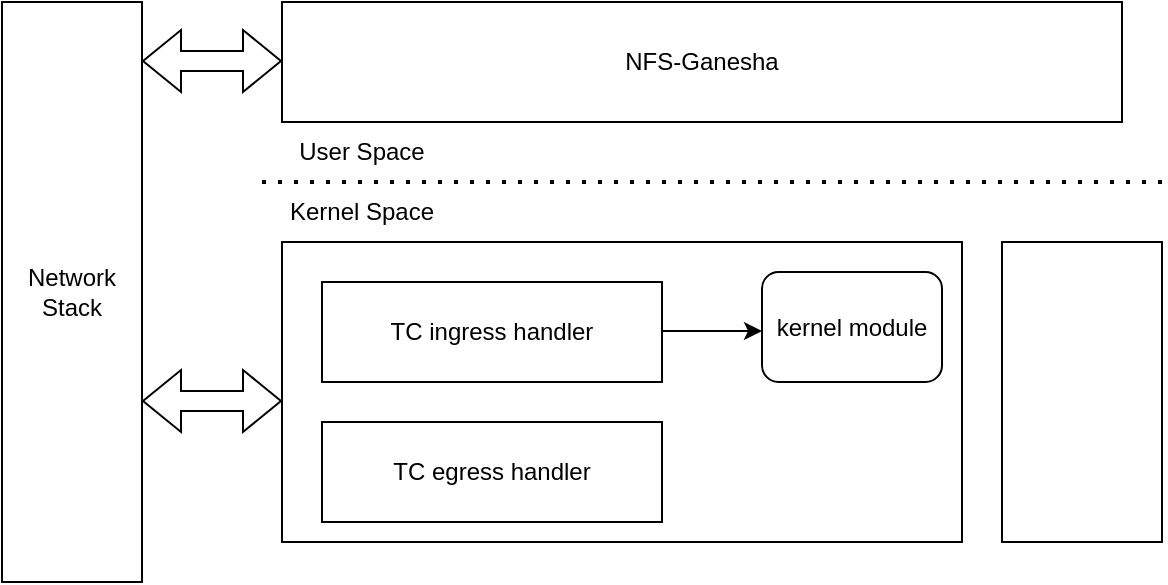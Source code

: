 <mxfile version="21.6.8" type="github">
  <diagram name="第 1 页" id="O623X_YfpJGWirx1yeM5">
    <mxGraphModel dx="996" dy="581" grid="1" gridSize="10" guides="1" tooltips="1" connect="1" arrows="1" fold="1" page="1" pageScale="1" pageWidth="827" pageHeight="1169" math="0" shadow="0">
      <root>
        <mxCell id="0" />
        <mxCell id="1" parent="0" />
        <mxCell id="vRw4z7j-ilemCp1iJh7U-19" value="" style="rounded=0;whiteSpace=wrap;html=1;" vertex="1" parent="1">
          <mxGeometry x="180" y="190" width="340" height="150" as="geometry" />
        </mxCell>
        <mxCell id="vRw4z7j-ilemCp1iJh7U-1" value="NFS-Ganesha" style="rounded=0;whiteSpace=wrap;html=1;" vertex="1" parent="1">
          <mxGeometry x="180" y="70" width="420" height="60" as="geometry" />
        </mxCell>
        <mxCell id="vRw4z7j-ilemCp1iJh7U-2" value="TC ingress handler" style="rounded=0;whiteSpace=wrap;html=1;" vertex="1" parent="1">
          <mxGeometry x="200" y="210" width="170" height="50" as="geometry" />
        </mxCell>
        <mxCell id="vRw4z7j-ilemCp1iJh7U-3" value="TC egress handler" style="rounded=0;whiteSpace=wrap;html=1;" vertex="1" parent="1">
          <mxGeometry x="200" y="280" width="170" height="50" as="geometry" />
        </mxCell>
        <mxCell id="vRw4z7j-ilemCp1iJh7U-6" value="kernel module" style="rounded=1;whiteSpace=wrap;html=1;" vertex="1" parent="1">
          <mxGeometry x="420" y="205" width="90" height="55" as="geometry" />
        </mxCell>
        <mxCell id="vRw4z7j-ilemCp1iJh7U-7" value="" style="endArrow=none;dashed=1;html=1;dashPattern=1 3;strokeWidth=2;rounded=0;" edge="1" parent="1">
          <mxGeometry width="50" height="50" relative="1" as="geometry">
            <mxPoint x="170" y="160" as="sourcePoint" />
            <mxPoint x="620" y="160" as="targetPoint" />
          </mxGeometry>
        </mxCell>
        <mxCell id="vRw4z7j-ilemCp1iJh7U-8" value="Network&lt;br&gt;Stack" style="rounded=0;whiteSpace=wrap;html=1;" vertex="1" parent="1">
          <mxGeometry x="40" y="70" width="70" height="290" as="geometry" />
        </mxCell>
        <mxCell id="vRw4z7j-ilemCp1iJh7U-9" value="User Space" style="text;html=1;strokeColor=none;fillColor=none;align=center;verticalAlign=middle;whiteSpace=wrap;rounded=0;" vertex="1" parent="1">
          <mxGeometry x="170" y="130" width="100" height="30" as="geometry" />
        </mxCell>
        <mxCell id="vRw4z7j-ilemCp1iJh7U-10" value="Kernel Space" style="text;html=1;strokeColor=none;fillColor=none;align=center;verticalAlign=middle;whiteSpace=wrap;rounded=0;" vertex="1" parent="1">
          <mxGeometry x="170" y="160" width="100" height="30" as="geometry" />
        </mxCell>
        <mxCell id="vRw4z7j-ilemCp1iJh7U-11" value="" style="shape=flexArrow;endArrow=classic;startArrow=classic;html=1;rounded=0;" edge="1" parent="1">
          <mxGeometry width="100" height="100" relative="1" as="geometry">
            <mxPoint x="110" y="99.5" as="sourcePoint" />
            <mxPoint x="180" y="99.5" as="targetPoint" />
          </mxGeometry>
        </mxCell>
        <mxCell id="vRw4z7j-ilemCp1iJh7U-20" value="" style="endArrow=classic;html=1;rounded=0;" edge="1" parent="1">
          <mxGeometry width="50" height="50" relative="1" as="geometry">
            <mxPoint x="370" y="234.5" as="sourcePoint" />
            <mxPoint x="420" y="234.5" as="targetPoint" />
          </mxGeometry>
        </mxCell>
        <mxCell id="vRw4z7j-ilemCp1iJh7U-21" value="" style="shape=flexArrow;endArrow=classic;startArrow=classic;html=1;rounded=0;" edge="1" parent="1">
          <mxGeometry width="100" height="100" relative="1" as="geometry">
            <mxPoint x="110" y="269.5" as="sourcePoint" />
            <mxPoint x="180" y="269.5" as="targetPoint" />
          </mxGeometry>
        </mxCell>
        <mxCell id="vRw4z7j-ilemCp1iJh7U-22" value="" style="rounded=0;whiteSpace=wrap;html=1;" vertex="1" parent="1">
          <mxGeometry x="540" y="190" width="80" height="150" as="geometry" />
        </mxCell>
      </root>
    </mxGraphModel>
  </diagram>
</mxfile>
